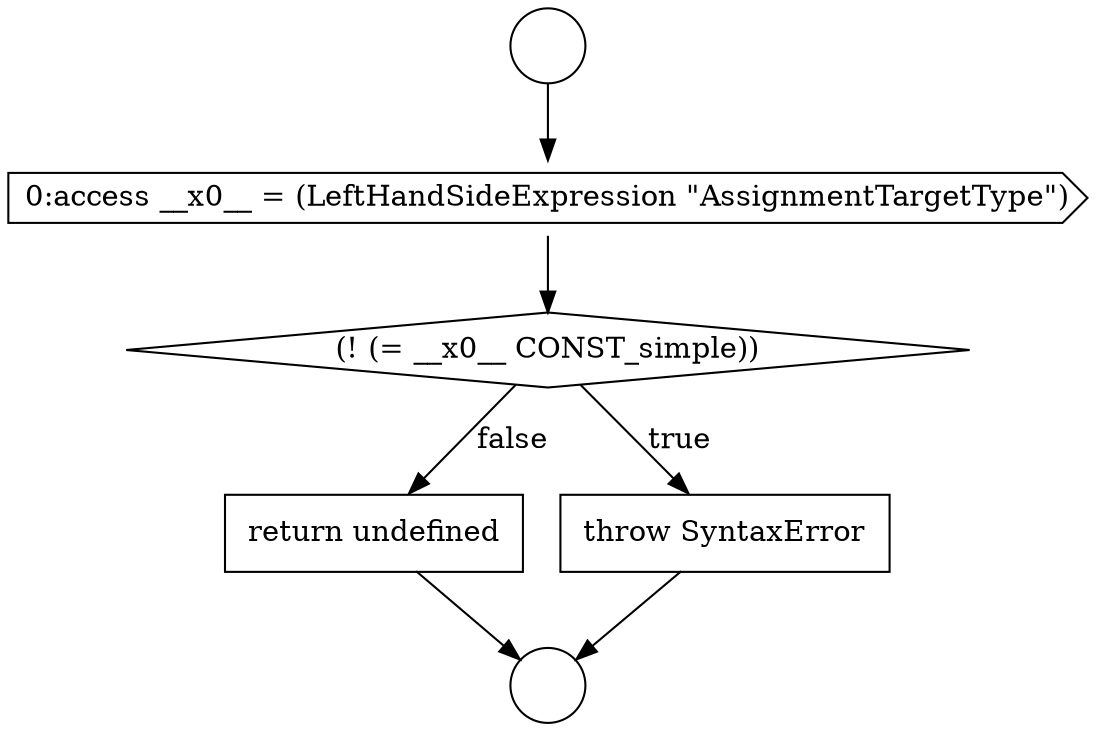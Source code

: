 digraph {
  node19868 [shape=diamond, label=<<font color="black">(! (= __x0__ CONST_simple))</font>> color="black" fillcolor="white" style=filled]
  node19867 [shape=cds, label=<<font color="black">0:access __x0__ = (LeftHandSideExpression &quot;AssignmentTargetType&quot;)</font>> color="black" fillcolor="white" style=filled]
  node19870 [shape=none, margin=0, label=<<font color="black">
    <table border="0" cellborder="1" cellspacing="0" cellpadding="10">
      <tr><td align="left">return undefined</td></tr>
    </table>
  </font>> color="black" fillcolor="white" style=filled]
  node19866 [shape=circle label=" " color="black" fillcolor="white" style=filled]
  node19869 [shape=none, margin=0, label=<<font color="black">
    <table border="0" cellborder="1" cellspacing="0" cellpadding="10">
      <tr><td align="left">throw SyntaxError</td></tr>
    </table>
  </font>> color="black" fillcolor="white" style=filled]
  node19865 [shape=circle label=" " color="black" fillcolor="white" style=filled]
  node19870 -> node19866 [ color="black"]
  node19868 -> node19869 [label=<<font color="black">true</font>> color="black"]
  node19868 -> node19870 [label=<<font color="black">false</font>> color="black"]
  node19867 -> node19868 [ color="black"]
  node19869 -> node19866 [ color="black"]
  node19865 -> node19867 [ color="black"]
}
